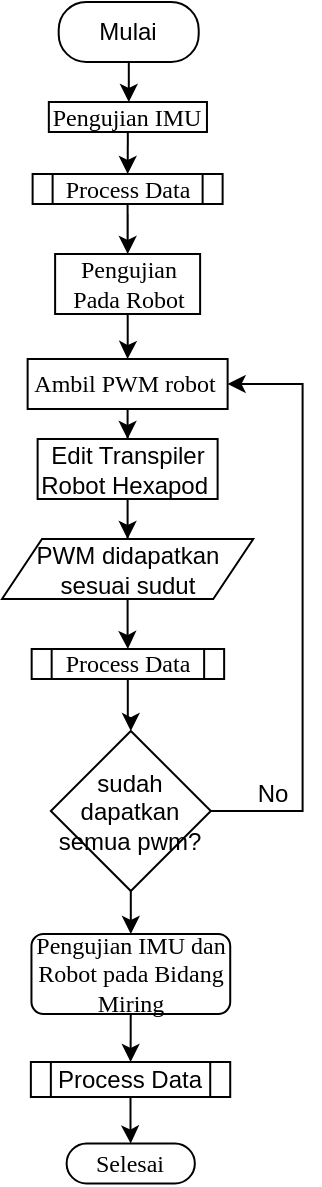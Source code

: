 <mxfile>
    <diagram id="kmAJGGws22bIz-2701WK" name="Page-1">
        <mxGraphModel dx="806" dy="516" grid="1" gridSize="10" guides="1" tooltips="1" connect="1" arrows="1" fold="1" page="1" pageScale="1" pageWidth="850" pageHeight="1100" math="0" shadow="0">
            <root>
                <mxCell id="0"/>
                <mxCell id="1" parent="0"/>
                <mxCell id="279" style="edgeStyle=orthogonalEdgeStyle;rounded=0;orthogonalLoop=1;jettySize=auto;html=1;" parent="1" source="17" target="117" edge="1">
                    <mxGeometry relative="1" as="geometry"/>
                </mxCell>
                <mxCell id="17" value="&lt;font face=&quot;Times New Roman&quot;&gt;Pengujian Pada Robot&lt;/font&gt;" style="rounded=1;whiteSpace=wrap;html=1;arcSize=0;" parent="1" vertex="1">
                    <mxGeometry x="316.56" y="166" width="72.5" height="30" as="geometry"/>
                </mxCell>
                <mxCell id="280" style="edgeStyle=orthogonalEdgeStyle;rounded=0;orthogonalLoop=1;jettySize=auto;html=1;entryX=0.5;entryY=0;entryDx=0;entryDy=0;" parent="1" source="24" target="48" edge="1">
                    <mxGeometry relative="1" as="geometry"/>
                </mxCell>
                <mxCell id="24" value="PWM didapatkan sesuai sudut" style="shape=parallelogram;perimeter=parallelogramPerimeter;whiteSpace=wrap;html=1;fixedSize=1;" parent="1" vertex="1">
                    <mxGeometry x="290.0" y="308.5" width="125.62" height="30" as="geometry"/>
                </mxCell>
                <mxCell id="248" style="edgeStyle=orthogonalEdgeStyle;rounded=0;orthogonalLoop=1;jettySize=auto;html=1;" parent="1" source="28" target="235" edge="1">
                    <mxGeometry relative="1" as="geometry"/>
                </mxCell>
                <mxCell id="281" style="edgeStyle=orthogonalEdgeStyle;rounded=0;orthogonalLoop=1;jettySize=auto;html=1;entryX=1;entryY=0.5;entryDx=0;entryDy=0;" parent="1" source="28" target="117" edge="1">
                    <mxGeometry relative="1" as="geometry">
                        <Array as="points">
                            <mxPoint x="440.31" y="444.5"/>
                            <mxPoint x="440.31" y="231.5"/>
                        </Array>
                    </mxGeometry>
                </mxCell>
                <mxCell id="28" value="sudah dapatkan semua pwm?&lt;br&gt;" style="rhombus;whiteSpace=wrap;html=1;" parent="1" vertex="1">
                    <mxGeometry x="314.42" y="404.5" width="80" height="80" as="geometry"/>
                </mxCell>
                <mxCell id="31" value="No" style="text;html=1;align=center;verticalAlign=middle;resizable=0;points=[];autosize=1;strokeColor=none;" parent="1" vertex="1">
                    <mxGeometry x="410" y="426" width="30" height="20" as="geometry"/>
                </mxCell>
                <mxCell id="251" style="edgeStyle=orthogonalEdgeStyle;rounded=0;orthogonalLoop=1;jettySize=auto;html=1;" parent="1" source="32" target="66" edge="1">
                    <mxGeometry relative="1" as="geometry"/>
                </mxCell>
                <mxCell id="32" value="Mulai" style="rounded=1;whiteSpace=wrap;html=1;arcSize=46;" parent="1" vertex="1">
                    <mxGeometry x="318.35" y="40" width="70" height="30" as="geometry"/>
                </mxCell>
                <mxCell id="51" style="edgeStyle=orthogonalEdgeStyle;rounded=0;orthogonalLoop=1;jettySize=auto;html=1;" parent="1" source="48" target="28" edge="1">
                    <mxGeometry relative="1" as="geometry"/>
                </mxCell>
                <mxCell id="48" value="&lt;font face=&quot;Times New Roman&quot;&gt;Process Data&lt;/font&gt;" style="shape=process;whiteSpace=wrap;html=1;backgroundOutline=1;size=0.104;" parent="1" vertex="1">
                    <mxGeometry x="304.83" y="363.5" width="96.24" height="15" as="geometry"/>
                </mxCell>
                <mxCell id="EL28b4FJKa6z-aZqXPBe-283" value="" style="edgeStyle=none;html=1;" edge="1" parent="1" source="66" target="92">
                    <mxGeometry relative="1" as="geometry"/>
                </mxCell>
                <mxCell id="66" value="&lt;font face=&quot;Times New Roman&quot;&gt;Pengujian IMU&lt;/font&gt;" style="rounded=1;whiteSpace=wrap;html=1;arcSize=0;" parent="1" vertex="1">
                    <mxGeometry x="313.42" y="90" width="79.06" height="15" as="geometry"/>
                </mxCell>
                <mxCell id="254" style="edgeStyle=orthogonalEdgeStyle;rounded=0;orthogonalLoop=1;jettySize=auto;html=1;" parent="1" source="92" target="17" edge="1">
                    <mxGeometry relative="1" as="geometry"/>
                </mxCell>
                <mxCell id="92" value="&lt;font face=&quot;Times New Roman&quot;&gt;Process Data&lt;/font&gt;" style="shape=process;whiteSpace=wrap;html=1;backgroundOutline=1;rounded=0;" parent="1" vertex="1">
                    <mxGeometry x="305.31" y="126" width="95" height="15" as="geometry"/>
                </mxCell>
                <mxCell id="115" value="&lt;font face=&quot;Times New Roman&quot;&gt;Selesai&lt;/font&gt;" style="whiteSpace=wrap;html=1;rounded=1;arcSize=50;" parent="1" vertex="1">
                    <mxGeometry x="322.31" y="610.75" width="64.11" height="20" as="geometry"/>
                </mxCell>
                <mxCell id="127" value="" style="edgeStyle=orthogonalEdgeStyle;rounded=0;orthogonalLoop=1;jettySize=auto;html=1;" parent="1" source="117" target="126" edge="1">
                    <mxGeometry relative="1" as="geometry"/>
                </mxCell>
                <mxCell id="117" value="&lt;font face=&quot;Times New Roman&quot;&gt;Ambil PWM robot&amp;nbsp;&lt;/font&gt;" style="rounded=1;whiteSpace=wrap;html=1;arcSize=0;" parent="1" vertex="1">
                    <mxGeometry x="302.81" y="218.5" width="100" height="25" as="geometry"/>
                </mxCell>
                <mxCell id="132" style="edgeStyle=orthogonalEdgeStyle;rounded=0;orthogonalLoop=1;jettySize=auto;html=1;entryX=0.5;entryY=0;entryDx=0;entryDy=0;" parent="1" source="126" target="24" edge="1">
                    <mxGeometry relative="1" as="geometry"/>
                </mxCell>
                <mxCell id="126" value="Edit Transpiler Robot Hexapod&amp;nbsp;" style="rounded=0;whiteSpace=wrap;html=1;" parent="1" vertex="1">
                    <mxGeometry x="307.81" y="258.5" width="90" height="30" as="geometry"/>
                </mxCell>
                <mxCell id="KCuptCC0jt2x3GmrvqiP-283" value="" style="edgeStyle=none;html=1;" edge="1" parent="1" source="235" target="238">
                    <mxGeometry relative="1" as="geometry"/>
                </mxCell>
                <mxCell id="235" value="&lt;font face=&quot;Times New Roman&quot;&gt;Pengujian IMU dan Robot pada Bidang Miring&lt;/font&gt;" style="rounded=1;whiteSpace=wrap;html=1;arcSize=15;" parent="1" vertex="1">
                    <mxGeometry x="304.73" y="506" width="99.38" height="40" as="geometry"/>
                </mxCell>
                <mxCell id="255" value="" style="edgeStyle=orthogonalEdgeStyle;rounded=0;orthogonalLoop=1;jettySize=auto;html=1;" parent="1" source="238" target="115" edge="1">
                    <mxGeometry relative="1" as="geometry"/>
                </mxCell>
                <mxCell id="238" value="Process Data" style="shape=process;whiteSpace=wrap;html=1;backgroundOutline=1;rounded=1;arcSize=0;" parent="1" vertex="1">
                    <mxGeometry x="304.43" y="570" width="99.68" height="17.5" as="geometry"/>
                </mxCell>
            </root>
        </mxGraphModel>
    </diagram>
    <diagram id="BuBfJXl2WCBWpeAN5ICa" name="Page-3">
        <mxGraphModel dx="806" dy="516" grid="1" gridSize="10" guides="1" tooltips="1" connect="1" arrows="1" fold="1" page="1" pageScale="1" pageWidth="850" pageHeight="1100" math="0" shadow="0">
            <root>
                <mxCell id="H2aRWEQ9C2itSb5f_uay-0"/>
                <mxCell id="H2aRWEQ9C2itSb5f_uay-1" parent="H2aRWEQ9C2itSb5f_uay-0"/>
                <mxCell id="scPLqj7lEBCLQPymiZIo-0" value="" style="edgeStyle=orthogonalEdgeStyle;rounded=0;orthogonalLoop=1;jettySize=auto;html=1;" parent="H2aRWEQ9C2itSb5f_uay-1" source="scPLqj7lEBCLQPymiZIo-1" target="scPLqj7lEBCLQPymiZIo-5" edge="1">
                    <mxGeometry relative="1" as="geometry"/>
                </mxCell>
                <mxCell id="scPLqj7lEBCLQPymiZIo-1" value="&lt;font face=&quot;Times New Roman&quot;&gt;Desain Filter Madgwick&lt;/font&gt;" style="rounded=1;whiteSpace=wrap;html=1;arcSize=50;" parent="H2aRWEQ9C2itSb5f_uay-1" vertex="1">
                    <mxGeometry x="377.41" y="10" width="84.21" height="30" as="geometry"/>
                </mxCell>
                <mxCell id="scPLqj7lEBCLQPymiZIo-2" style="edgeStyle=orthogonalEdgeStyle;rounded=0;orthogonalLoop=1;jettySize=auto;html=1;entryX=0.5;entryY=0;entryDx=0;entryDy=0;" parent="H2aRWEQ9C2itSb5f_uay-1" source="scPLqj7lEBCLQPymiZIo-3" target="scPLqj7lEBCLQPymiZIo-8" edge="1">
                    <mxGeometry relative="1" as="geometry"/>
                </mxCell>
                <mxCell id="scPLqj7lEBCLQPymiZIo-3" value="&lt;font face=&quot;Times New Roman&quot;&gt;Acceleromter(Acc), Gyroscope(Gyro), Magentometer(Mag)&lt;/font&gt;" style="shape=parallelogram;perimeter=parallelogramPerimeter;whiteSpace=wrap;html=1;fixedSize=1;" parent="H2aRWEQ9C2itSb5f_uay-1" vertex="1">
                    <mxGeometry x="350.6" y="112.5" width="140.25" height="45" as="geometry"/>
                </mxCell>
                <mxCell id="scPLqj7lEBCLQPymiZIo-4" value="" style="edgeStyle=orthogonalEdgeStyle;rounded=0;orthogonalLoop=1;jettySize=auto;html=1;" parent="H2aRWEQ9C2itSb5f_uay-1" source="scPLqj7lEBCLQPymiZIo-5" target="scPLqj7lEBCLQPymiZIo-3" edge="1">
                    <mxGeometry relative="1" as="geometry"/>
                </mxCell>
                <mxCell id="scPLqj7lEBCLQPymiZIo-5" value="&lt;font face=&quot;Times New Roman&quot;&gt;&amp;nbsp;InverseSampling Rate dan Beta&amp;nbsp;&lt;/font&gt;" style="rounded=0;whiteSpace=wrap;html=1;" parent="H2aRWEQ9C2itSb5f_uay-1" vertex="1">
                    <mxGeometry x="369.29" y="60" width="99.21" height="30" as="geometry"/>
                </mxCell>
                <mxCell id="scPLqj7lEBCLQPymiZIo-6" value="&lt;font face=&quot;Times New Roman&quot;&gt;Selesai&lt;br&gt;(Desain Filter Madgwick)&lt;/font&gt;" style="whiteSpace=wrap;html=1;rounded=1;arcSize=50;" parent="H2aRWEQ9C2itSb5f_uay-1" vertex="1">
                    <mxGeometry x="368.11" y="740" width="100.13" height="40" as="geometry"/>
                </mxCell>
                <mxCell id="scPLqj7lEBCLQPymiZIo-7" value="" style="edgeStyle=orthogonalEdgeStyle;rounded=0;orthogonalLoop=1;jettySize=auto;html=1;" parent="H2aRWEQ9C2itSb5f_uay-1" source="scPLqj7lEBCLQPymiZIo-8" target="scPLqj7lEBCLQPymiZIo-13" edge="1">
                    <mxGeometry relative="1" as="geometry"/>
                </mxCell>
                <mxCell id="scPLqj7lEBCLQPymiZIo-8" value="&lt;font face=&quot;Times New Roman&quot;&gt;Update&lt;br&gt;(9 DoF)&lt;/font&gt;" style="rounded=1;whiteSpace=wrap;html=1;arcSize=0;" parent="H2aRWEQ9C2itSb5f_uay-1" vertex="1">
                    <mxGeometry x="389.6" y="180" width="62.26" height="30" as="geometry"/>
                </mxCell>
                <mxCell id="scPLqj7lEBCLQPymiZIo-9" value="" style="edgeStyle=orthogonalEdgeStyle;rounded=0;orthogonalLoop=1;jettySize=auto;html=1;" parent="H2aRWEQ9C2itSb5f_uay-1" source="scPLqj7lEBCLQPymiZIo-10" target="scPLqj7lEBCLQPymiZIo-6" edge="1">
                    <mxGeometry relative="1" as="geometry"/>
                </mxCell>
                <mxCell id="scPLqj7lEBCLQPymiZIo-10" value="&lt;font face=&quot;Times New Roman&quot;&gt;Roll, Pitch, Yaw&lt;br&gt;(Sudut Euler)&lt;/font&gt;" style="shape=parallelogram;perimeter=parallelogramPerimeter;whiteSpace=wrap;html=1;fixedSize=1;" parent="H2aRWEQ9C2itSb5f_uay-1" vertex="1">
                    <mxGeometry x="365.55" y="690" width="106.68" height="30" as="geometry"/>
                </mxCell>
                <mxCell id="scPLqj7lEBCLQPymiZIo-11" value="" style="edgeStyle=orthogonalEdgeStyle;rounded=0;orthogonalLoop=1;jettySize=auto;html=1;" parent="H2aRWEQ9C2itSb5f_uay-1" source="scPLqj7lEBCLQPymiZIo-13" target="scPLqj7lEBCLQPymiZIo-15" edge="1">
                    <mxGeometry relative="1" as="geometry"/>
                </mxCell>
                <mxCell id="scPLqj7lEBCLQPymiZIo-12" value="" style="edgeStyle=orthogonalEdgeStyle;rounded=0;orthogonalLoop=1;jettySize=auto;html=1;" parent="H2aRWEQ9C2itSb5f_uay-1" source="scPLqj7lEBCLQPymiZIo-13" target="scPLqj7lEBCLQPymiZIo-17" edge="1">
                    <mxGeometry relative="1" as="geometry"/>
                </mxCell>
                <mxCell id="scPLqj7lEBCLQPymiZIo-13" value="Mag?" style="rhombus;whiteSpace=wrap;html=1;rounded=1;arcSize=0;" parent="H2aRWEQ9C2itSb5f_uay-1" vertex="1">
                    <mxGeometry x="396.83" y="233" width="46.25" height="55" as="geometry"/>
                </mxCell>
                <mxCell id="scPLqj7lEBCLQPymiZIo-14" style="edgeStyle=orthogonalEdgeStyle;rounded=0;orthogonalLoop=1;jettySize=auto;html=1;entryX=0.5;entryY=0;entryDx=0;entryDy=0;" parent="H2aRWEQ9C2itSb5f_uay-1" source="scPLqj7lEBCLQPymiZIo-15" target="scPLqj7lEBCLQPymiZIo-33" edge="1">
                    <mxGeometry relative="1" as="geometry"/>
                </mxCell>
                <mxCell id="scPLqj7lEBCLQPymiZIo-15" value="UpdateIMU&lt;br&gt;(6 DoF)" style="shape=process;whiteSpace=wrap;html=1;backgroundOutline=1;size=0;" parent="H2aRWEQ9C2itSb5f_uay-1" vertex="1">
                    <mxGeometry x="482.75" y="248.25" width="87.5" height="25" as="geometry"/>
                </mxCell>
                <mxCell id="scPLqj7lEBCLQPymiZIo-16" value="" style="edgeStyle=orthogonalEdgeStyle;rounded=0;orthogonalLoop=1;jettySize=auto;html=1;" parent="H2aRWEQ9C2itSb5f_uay-1" source="scPLqj7lEBCLQPymiZIo-17" target="scPLqj7lEBCLQPymiZIo-23" edge="1">
                    <mxGeometry relative="1" as="geometry"/>
                </mxCell>
                <mxCell id="scPLqj7lEBCLQPymiZIo-17" value="&lt;font face=&quot;Times New Roman&quot;&gt;Convert gyro DPS to Rad/s&lt;/font&gt;" style="rounded=1;whiteSpace=wrap;html=1;arcSize=0;" parent="H2aRWEQ9C2itSb5f_uay-1" vertex="1">
                    <mxGeometry x="378.24" y="308" width="83.75" height="27.5" as="geometry"/>
                </mxCell>
                <mxCell id="scPLqj7lEBCLQPymiZIo-18" value="" style="edgeStyle=orthogonalEdgeStyle;rounded=0;orthogonalLoop=1;jettySize=auto;html=1;" parent="H2aRWEQ9C2itSb5f_uay-1" source="scPLqj7lEBCLQPymiZIo-19" target="scPLqj7lEBCLQPymiZIo-31" edge="1">
                    <mxGeometry relative="1" as="geometry"/>
                </mxCell>
                <mxCell id="scPLqj7lEBCLQPymiZIo-19" value="&lt;font face=&quot;Times New Roman&quot;&gt;Normalisasi Mag&lt;/font&gt;" style="whiteSpace=wrap;html=1;rounded=1;arcSize=0;" parent="H2aRWEQ9C2itSb5f_uay-1" vertex="1">
                    <mxGeometry x="370" y="415" width="102" height="20.5" as="geometry"/>
                </mxCell>
                <mxCell id="scPLqj7lEBCLQPymiZIo-20" value="" style="edgeStyle=orthogonalEdgeStyle;rounded=0;orthogonalLoop=1;jettySize=auto;html=1;" parent="H2aRWEQ9C2itSb5f_uay-1" source="scPLqj7lEBCLQPymiZIo-21" target="scPLqj7lEBCLQPymiZIo-25" edge="1">
                    <mxGeometry relative="1" as="geometry"/>
                </mxCell>
                <mxCell id="scPLqj7lEBCLQPymiZIo-21" value="&lt;font face=&quot;Times New Roman&quot;&gt;Gradient Decent (s)&lt;/font&gt;" style="whiteSpace=wrap;html=1;rounded=1;arcSize=0;" parent="H2aRWEQ9C2itSb5f_uay-1" vertex="1">
                    <mxGeometry x="372.85" y="498" width="97.33" height="20" as="geometry"/>
                </mxCell>
                <mxCell id="scPLqj7lEBCLQPymiZIo-22" value="" style="edgeStyle=orthogonalEdgeStyle;rounded=0;orthogonalLoop=1;jettySize=auto;html=1;" parent="H2aRWEQ9C2itSb5f_uay-1" source="scPLqj7lEBCLQPymiZIo-23" target="scPLqj7lEBCLQPymiZIo-19" edge="1">
                    <mxGeometry relative="1" as="geometry"/>
                </mxCell>
                <mxCell id="scPLqj7lEBCLQPymiZIo-23" value="Hitung qDot dari gyro" style="whiteSpace=wrap;html=1;rounded=1;arcSize=0;" parent="H2aRWEQ9C2itSb5f_uay-1" vertex="1">
                    <mxGeometry x="371.99" y="365.5" width="96.25" height="30" as="geometry"/>
                </mxCell>
                <mxCell id="scPLqj7lEBCLQPymiZIo-24" value="" style="edgeStyle=orthogonalEdgeStyle;rounded=0;orthogonalLoop=1;jettySize=auto;html=1;" parent="H2aRWEQ9C2itSb5f_uay-1" source="scPLqj7lEBCLQPymiZIo-25" target="scPLqj7lEBCLQPymiZIo-27" edge="1">
                    <mxGeometry relative="1" as="geometry"/>
                </mxCell>
                <mxCell id="scPLqj7lEBCLQPymiZIo-25" value="&lt;font face=&quot;Times New Roman&quot;&gt;Feedback dengan nilai beta (qDot = s * beta)&lt;/font&gt;" style="whiteSpace=wrap;html=1;rounded=1;arcSize=0;" parent="H2aRWEQ9C2itSb5f_uay-1" vertex="1">
                    <mxGeometry x="359.5" y="538" width="122.51" height="30" as="geometry"/>
                </mxCell>
                <mxCell id="scPLqj7lEBCLQPymiZIo-26" value="" style="edgeStyle=orthogonalEdgeStyle;rounded=0;orthogonalLoop=1;jettySize=auto;html=1;" parent="H2aRWEQ9C2itSb5f_uay-1" source="scPLqj7lEBCLQPymiZIo-27" target="scPLqj7lEBCLQPymiZIo-29" edge="1">
                    <mxGeometry relative="1" as="geometry"/>
                </mxCell>
                <mxCell id="scPLqj7lEBCLQPymiZIo-27" value="&lt;font face=&quot;Times New Roman&quot;&gt;Hitung nilai quaternion&lt;br&gt;(q = qDot * invSamplingRate)&lt;/font&gt;" style="rounded=1;whiteSpace=wrap;html=1;arcSize=0;" parent="H2aRWEQ9C2itSb5f_uay-1" vertex="1">
                    <mxGeometry x="344.9" y="587.5" width="150.44" height="32.5" as="geometry"/>
                </mxCell>
                <mxCell id="scPLqj7lEBCLQPymiZIo-37" style="edgeStyle=orthogonalEdgeStyle;rounded=0;orthogonalLoop=1;jettySize=auto;html=1;entryX=0.5;entryY=0;entryDx=0;entryDy=0;" parent="H2aRWEQ9C2itSb5f_uay-1" source="scPLqj7lEBCLQPymiZIo-29" target="scPLqj7lEBCLQPymiZIo-10" edge="1">
                    <mxGeometry relative="1" as="geometry"/>
                </mxCell>
                <mxCell id="scPLqj7lEBCLQPymiZIo-29" value="&lt;font face=&quot;Times New Roman&quot;&gt;Konversi quaternion ke sudut euler&lt;/font&gt;" style="rounded=1;whiteSpace=wrap;html=1;arcSize=0;" parent="H2aRWEQ9C2itSb5f_uay-1" vertex="1">
                    <mxGeometry x="359.98" y="640" width="119.95" height="27.5" as="geometry"/>
                </mxCell>
                <mxCell id="scPLqj7lEBCLQPymiZIo-30" style="edgeStyle=orthogonalEdgeStyle;rounded=0;orthogonalLoop=1;jettySize=auto;html=1;entryX=0.5;entryY=0;entryDx=0;entryDy=0;" parent="H2aRWEQ9C2itSb5f_uay-1" source="scPLqj7lEBCLQPymiZIo-31" target="scPLqj7lEBCLQPymiZIo-21" edge="1">
                    <mxGeometry relative="1" as="geometry"/>
                </mxCell>
                <mxCell id="scPLqj7lEBCLQPymiZIo-31" value="Normalisasi Acc" style="whiteSpace=wrap;html=1;rounded=1;arcSize=0;" parent="H2aRWEQ9C2itSb5f_uay-1" vertex="1">
                    <mxGeometry x="370" y="457" width="101.46" height="21.75" as="geometry"/>
                </mxCell>
                <mxCell id="scPLqj7lEBCLQPymiZIo-32" style="edgeStyle=orthogonalEdgeStyle;rounded=0;orthogonalLoop=1;jettySize=auto;html=1;" parent="H2aRWEQ9C2itSb5f_uay-1" source="scPLqj7lEBCLQPymiZIo-33" target="scPLqj7lEBCLQPymiZIo-35" edge="1">
                    <mxGeometry relative="1" as="geometry"/>
                </mxCell>
                <mxCell id="scPLqj7lEBCLQPymiZIo-33" value="&lt;font face=&quot;Times New Roman&quot;&gt;Convert gyro DPS to Rad/s&lt;/font&gt;" style="rounded=1;whiteSpace=wrap;html=1;arcSize=0;" parent="H2aRWEQ9C2itSb5f_uay-1" vertex="1">
                    <mxGeometry x="484.63" y="297.5" width="83.75" height="27.5" as="geometry"/>
                </mxCell>
                <mxCell id="scPLqj7lEBCLQPymiZIo-34" style="edgeStyle=orthogonalEdgeStyle;rounded=0;orthogonalLoop=1;jettySize=auto;html=1;entryX=1;entryY=0.5;entryDx=0;entryDy=0;" parent="H2aRWEQ9C2itSb5f_uay-1" source="scPLqj7lEBCLQPymiZIo-35" target="scPLqj7lEBCLQPymiZIo-31" edge="1">
                    <mxGeometry relative="1" as="geometry">
                        <Array as="points">
                            <mxPoint x="527" y="416"/>
                            <mxPoint x="527" y="468"/>
                        </Array>
                    </mxGeometry>
                </mxCell>
                <mxCell id="scPLqj7lEBCLQPymiZIo-35" value="&lt;font face=&quot;Times New Roman&quot;&gt;Hitung qDot dari gyro&lt;/font&gt;" style="whiteSpace=wrap;html=1;rounded=1;arcSize=0;" parent="H2aRWEQ9C2itSb5f_uay-1" vertex="1">
                    <mxGeometry x="478.38" y="345" width="96.25" height="30" as="geometry"/>
                </mxCell>
            </root>
        </mxGraphModel>
    </diagram>
    <diagram id="-nuwZjXYnXBQKxyOWOHR" name="Page-2">
        <mxGraphModel dx="806" dy="516" grid="0" gridSize="10" guides="1" tooltips="1" connect="1" arrows="1" fold="1" page="1" pageScale="1" pageWidth="850" pageHeight="1100" math="0" shadow="0">
            <root>
                <mxCell id="R7MPjAdl8ZnxEVZZ4GXp-0"/>
                <mxCell id="R7MPjAdl8ZnxEVZZ4GXp-1" parent="R7MPjAdl8ZnxEVZZ4GXp-0"/>
                <mxCell id="hAlSIp0OMCQ0wBAgTdk8-6" value="" style="edgeStyle=none;html=1;" edge="1" parent="R7MPjAdl8ZnxEVZZ4GXp-1" source="f78Xwyn0-9pBlHI2riHW-1" target="hAlSIp0OMCQ0wBAgTdk8-3">
                    <mxGeometry relative="1" as="geometry"/>
                </mxCell>
                <mxCell id="f78Xwyn0-9pBlHI2riHW-1" value="&lt;font face=&quot;Times New Roman&quot;&gt;Process Data&lt;/font&gt;" style="rounded=1;whiteSpace=wrap;html=1;arcSize=50;" parent="R7MPjAdl8ZnxEVZZ4GXp-1" vertex="1">
                    <mxGeometry x="211.22" y="20" width="95" height="20" as="geometry"/>
                </mxCell>
                <mxCell id="f78Xwyn0-9pBlHI2riHW-2" value="&lt;font face=&quot;Times New Roman&quot;&gt;Selesai&lt;br&gt;(Process Data)&lt;/font&gt;" style="whiteSpace=wrap;html=1;rounded=1;arcSize=50;" parent="R7MPjAdl8ZnxEVZZ4GXp-1" vertex="1">
                    <mxGeometry x="208.89" y="503.75" width="100" height="30" as="geometry"/>
                </mxCell>
                <mxCell id="f78Xwyn0-9pBlHI2riHW-3" style="edgeStyle=orthogonalEdgeStyle;rounded=0;orthogonalLoop=1;jettySize=auto;html=1;" parent="R7MPjAdl8ZnxEVZZ4GXp-1" source="f78Xwyn0-9pBlHI2riHW-4" target="f78Xwyn0-9pBlHI2riHW-18" edge="1">
                    <mxGeometry relative="1" as="geometry"/>
                </mxCell>
                <mxCell id="f78Xwyn0-9pBlHI2riHW-4" value="&lt;font face=&quot;Times New Roman&quot;&gt;Olah Data IMU dengan MATLAB&lt;/font&gt;" style="rounded=1;whiteSpace=wrap;html=1;arcSize=0;" parent="R7MPjAdl8ZnxEVZZ4GXp-1" vertex="1">
                    <mxGeometry x="209.65" y="285" width="98.13" height="35" as="geometry"/>
                </mxCell>
                <mxCell id="hAlSIp0OMCQ0wBAgTdk8-4" value="" style="edgeStyle=none;html=1;" edge="1" parent="R7MPjAdl8ZnxEVZZ4GXp-1" source="f78Xwyn0-9pBlHI2riHW-8" target="f78Xwyn0-9pBlHI2riHW-16">
                    <mxGeometry relative="1" as="geometry"/>
                </mxCell>
                <mxCell id="f78Xwyn0-9pBlHI2riHW-8" value="&lt;font face=&quot;Times New Roman&quot;&gt;Arduino Data (IMU + Filter Realtime)&lt;/font&gt;" style="rounded=1;whiteSpace=wrap;html=1;arcSize=0;" parent="R7MPjAdl8ZnxEVZZ4GXp-1" vertex="1">
                    <mxGeometry x="204.66" y="110" width="106.88" height="40" as="geometry"/>
                </mxCell>
                <mxCell id="f78Xwyn0-9pBlHI2riHW-9" style="edgeStyle=orthogonalEdgeStyle;rounded=0;orthogonalLoop=1;jettySize=auto;html=1;" parent="R7MPjAdl8ZnxEVZZ4GXp-1" source="f78Xwyn0-9pBlHI2riHW-10" target="f78Xwyn0-9pBlHI2riHW-4" edge="1">
                    <mxGeometry relative="1" as="geometry"/>
                </mxCell>
                <mxCell id="f78Xwyn0-9pBlHI2riHW-10" value="&lt;font face=&quot;Times New Roman&quot;&gt;Acc, Gyro, Mag, Roll, Pitch, Yaw&lt;/font&gt;" style="shape=parallelogram;perimeter=parallelogramPerimeter;whiteSpace=wrap;html=1;fixedSize=1;rounded=1;arcSize=0;" parent="R7MPjAdl8ZnxEVZZ4GXp-1" vertex="1">
                    <mxGeometry x="206.22" y="225" width="106.88" height="40" as="geometry"/>
                </mxCell>
                <mxCell id="f78Xwyn0-9pBlHI2riHW-11" value="" style="edgeStyle=orthogonalEdgeStyle;rounded=0;orthogonalLoop=1;jettySize=auto;html=1;" parent="R7MPjAdl8ZnxEVZZ4GXp-1" source="f78Xwyn0-9pBlHI2riHW-12" target="f78Xwyn0-9pBlHI2riHW-14" edge="1">
                    <mxGeometry relative="1" as="geometry"/>
                </mxCell>
                <mxCell id="f78Xwyn0-9pBlHI2riHW-12" value="&lt;font face=&quot;Times New Roman&quot;&gt;Hitung nilai RMSE&lt;/font&gt;" style="whiteSpace=wrap;html=1;rounded=1;arcSize=0;" parent="R7MPjAdl8ZnxEVZZ4GXp-1" vertex="1">
                    <mxGeometry x="205.6" y="397.5" width="108.12" height="25" as="geometry"/>
                </mxCell>
                <mxCell id="f78Xwyn0-9pBlHI2riHW-13" value="" style="edgeStyle=orthogonalEdgeStyle;rounded=0;orthogonalLoop=1;jettySize=auto;html=1;" parent="R7MPjAdl8ZnxEVZZ4GXp-1" source="f78Xwyn0-9pBlHI2riHW-14" target="f78Xwyn0-9pBlHI2riHW-2" edge="1">
                    <mxGeometry relative="1" as="geometry"/>
                </mxCell>
                <mxCell id="f78Xwyn0-9pBlHI2riHW-14" value="&lt;font face=&quot;Times New Roman&quot;&gt;RMSE, Plot&lt;/font&gt;" style="shape=parallelogram;perimeter=parallelogramPerimeter;whiteSpace=wrap;html=1;fixedSize=1;rounded=1;arcSize=0;" parent="R7MPjAdl8ZnxEVZZ4GXp-1" vertex="1">
                    <mxGeometry x="210.45" y="448.75" width="96.87" height="28.75" as="geometry"/>
                </mxCell>
                <mxCell id="f78Xwyn0-9pBlHI2riHW-15" value="" style="edgeStyle=orthogonalEdgeStyle;rounded=0;orthogonalLoop=1;jettySize=auto;html=1;" parent="R7MPjAdl8ZnxEVZZ4GXp-1" source="f78Xwyn0-9pBlHI2riHW-16" target="f78Xwyn0-9pBlHI2riHW-10" edge="1">
                    <mxGeometry relative="1" as="geometry"/>
                </mxCell>
                <mxCell id="f78Xwyn0-9pBlHI2riHW-16" value="&lt;font face=&quot;Times New Roman&quot;&gt;Desain Madgwick Filter&lt;/font&gt;" style="shape=process;whiteSpace=wrap;html=1;backgroundOutline=1;" parent="R7MPjAdl8ZnxEVZZ4GXp-1" vertex="1">
                    <mxGeometry x="204.66" y="172.5" width="110" height="30" as="geometry"/>
                </mxCell>
                <mxCell id="f78Xwyn0-9pBlHI2riHW-17" style="edgeStyle=orthogonalEdgeStyle;rounded=0;orthogonalLoop=1;jettySize=auto;html=1;" parent="R7MPjAdl8ZnxEVZZ4GXp-1" source="f78Xwyn0-9pBlHI2riHW-18" target="f78Xwyn0-9pBlHI2riHW-12" edge="1">
                    <mxGeometry relative="1" as="geometry"/>
                </mxCell>
                <mxCell id="f78Xwyn0-9pBlHI2riHW-18" value="&lt;font face=&quot;Times New Roman&quot;&gt;Desain Madgwick Filter&lt;/font&gt;" style="shape=process;whiteSpace=wrap;html=1;backgroundOutline=1;" parent="R7MPjAdl8ZnxEVZZ4GXp-1" vertex="1">
                    <mxGeometry x="203.1" y="344" width="110" height="30" as="geometry"/>
                </mxCell>
                <mxCell id="hAlSIp0OMCQ0wBAgTdk8-5" value="" style="edgeStyle=none;html=1;entryX=0.5;entryY=0;entryDx=0;entryDy=0;" edge="1" parent="R7MPjAdl8ZnxEVZZ4GXp-1" source="hAlSIp0OMCQ0wBAgTdk8-3" target="f78Xwyn0-9pBlHI2riHW-8">
                    <mxGeometry relative="1" as="geometry"/>
                </mxCell>
                <mxCell id="hAlSIp0OMCQ0wBAgTdk8-3" value="&lt;font face=&quot;Times New Roman&quot;&gt;Kalibrasi&amp;nbsp;&lt;/font&gt;" style="rounded=1;whiteSpace=wrap;html=1;arcSize=0;" vertex="1" parent="R7MPjAdl8ZnxEVZZ4GXp-1">
                    <mxGeometry x="223.1" y="60" width="70" height="30" as="geometry"/>
                </mxCell>
            </root>
        </mxGraphModel>
    </diagram>
</mxfile>